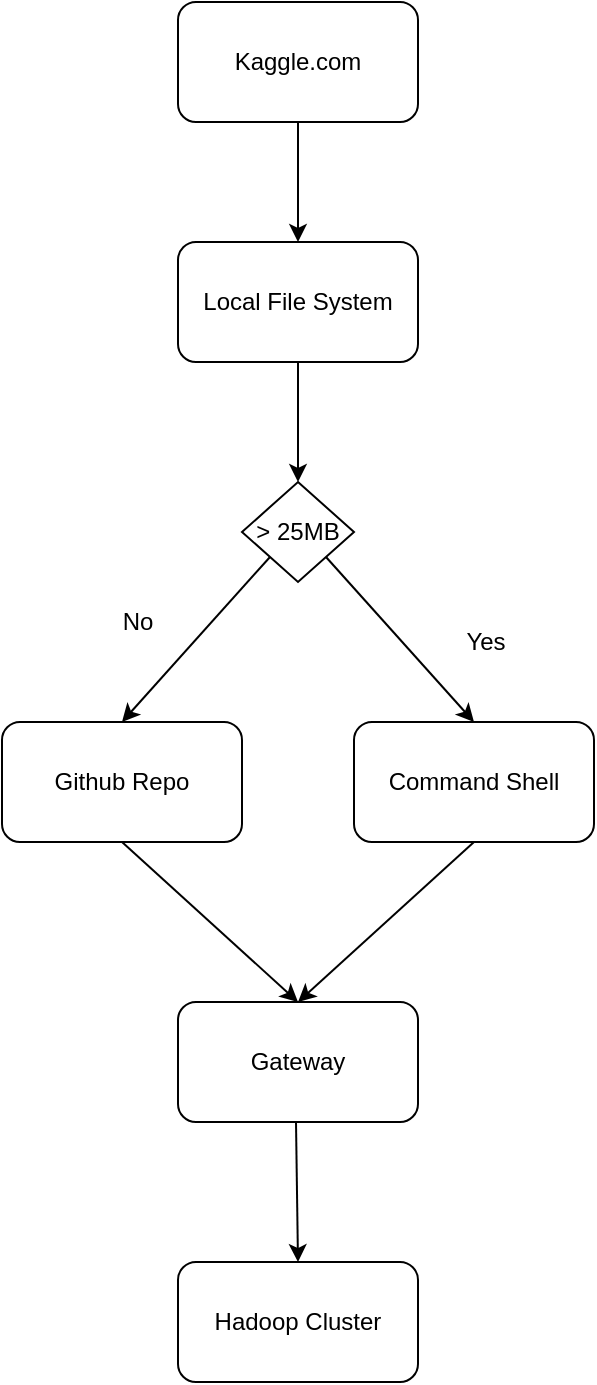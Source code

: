 <mxfile version="14.2.9" type="github">
  <diagram id="C5RBs43oDa-KdzZeNtuy" name="Page-1">
    <mxGraphModel dx="1422" dy="882" grid="1" gridSize="10" guides="1" tooltips="1" connect="1" arrows="1" fold="1" page="1" pageScale="1" pageWidth="827" pageHeight="1169" math="0" shadow="0">
      <root>
        <mxCell id="WIyWlLk6GJQsqaUBKTNV-0" />
        <mxCell id="WIyWlLk6GJQsqaUBKTNV-1" parent="WIyWlLk6GJQsqaUBKTNV-0" />
        <mxCell id="TQAZfeLbTfVpXQj08Lla-17" style="edgeStyle=orthogonalEdgeStyle;rounded=0;orthogonalLoop=1;jettySize=auto;html=1;exitX=0.5;exitY=1;exitDx=0;exitDy=0;entryX=0.5;entryY=0;entryDx=0;entryDy=0;" edge="1" parent="WIyWlLk6GJQsqaUBKTNV-1" source="TQAZfeLbTfVpXQj08Lla-0" target="TQAZfeLbTfVpXQj08Lla-1">
          <mxGeometry relative="1" as="geometry" />
        </mxCell>
        <mxCell id="TQAZfeLbTfVpXQj08Lla-0" value="Kaggle.com" style="rounded=1;whiteSpace=wrap;html=1;" vertex="1" parent="WIyWlLk6GJQsqaUBKTNV-1">
          <mxGeometry x="320" y="30" width="120" height="60" as="geometry" />
        </mxCell>
        <mxCell id="TQAZfeLbTfVpXQj08Lla-18" style="edgeStyle=orthogonalEdgeStyle;rounded=0;orthogonalLoop=1;jettySize=auto;html=1;exitX=0.5;exitY=1;exitDx=0;exitDy=0;entryX=0.5;entryY=0;entryDx=0;entryDy=0;" edge="1" parent="WIyWlLk6GJQsqaUBKTNV-1" source="TQAZfeLbTfVpXQj08Lla-1" target="TQAZfeLbTfVpXQj08Lla-7">
          <mxGeometry relative="1" as="geometry" />
        </mxCell>
        <mxCell id="TQAZfeLbTfVpXQj08Lla-1" value="Local File System" style="rounded=1;whiteSpace=wrap;html=1;" vertex="1" parent="WIyWlLk6GJQsqaUBKTNV-1">
          <mxGeometry x="320" y="150" width="120" height="60" as="geometry" />
        </mxCell>
        <mxCell id="TQAZfeLbTfVpXQj08Lla-2" value="Github Repo" style="rounded=1;whiteSpace=wrap;html=1;" vertex="1" parent="WIyWlLk6GJQsqaUBKTNV-1">
          <mxGeometry x="232" y="390" width="120" height="60" as="geometry" />
        </mxCell>
        <mxCell id="TQAZfeLbTfVpXQj08Lla-3" value="Gateway" style="rounded=1;whiteSpace=wrap;html=1;" vertex="1" parent="WIyWlLk6GJQsqaUBKTNV-1">
          <mxGeometry x="320" y="530" width="120" height="60" as="geometry" />
        </mxCell>
        <mxCell id="TQAZfeLbTfVpXQj08Lla-4" value="Hadoop Cluster" style="rounded=1;whiteSpace=wrap;html=1;" vertex="1" parent="WIyWlLk6GJQsqaUBKTNV-1">
          <mxGeometry x="320" y="660" width="120" height="60" as="geometry" />
        </mxCell>
        <mxCell id="TQAZfeLbTfVpXQj08Lla-7" value="&amp;gt; 25MB" style="rhombus;whiteSpace=wrap;html=1;" vertex="1" parent="WIyWlLk6GJQsqaUBKTNV-1">
          <mxGeometry x="352" y="270" width="56" height="50" as="geometry" />
        </mxCell>
        <mxCell id="TQAZfeLbTfVpXQj08Lla-9" value="" style="endArrow=classic;html=1;exitX=1;exitY=1;exitDx=0;exitDy=0;entryX=0.5;entryY=0;entryDx=0;entryDy=0;" edge="1" parent="WIyWlLk6GJQsqaUBKTNV-1" source="TQAZfeLbTfVpXQj08Lla-7" target="TQAZfeLbTfVpXQj08Lla-11">
          <mxGeometry width="50" height="50" relative="1" as="geometry">
            <mxPoint x="390" y="480" as="sourcePoint" />
            <mxPoint x="520" y="390" as="targetPoint" />
          </mxGeometry>
        </mxCell>
        <mxCell id="TQAZfeLbTfVpXQj08Lla-10" value="" style="endArrow=classic;html=1;exitX=0;exitY=1;exitDx=0;exitDy=0;entryX=0.5;entryY=0;entryDx=0;entryDy=0;" edge="1" parent="WIyWlLk6GJQsqaUBKTNV-1" source="TQAZfeLbTfVpXQj08Lla-7" target="TQAZfeLbTfVpXQj08Lla-2">
          <mxGeometry width="50" height="50" relative="1" as="geometry">
            <mxPoint x="410" y="347.5" as="sourcePoint" />
            <mxPoint x="480" y="400" as="targetPoint" />
          </mxGeometry>
        </mxCell>
        <mxCell id="TQAZfeLbTfVpXQj08Lla-11" value="Command Shell" style="rounded=1;whiteSpace=wrap;html=1;" vertex="1" parent="WIyWlLk6GJQsqaUBKTNV-1">
          <mxGeometry x="408" y="390" width="120" height="60" as="geometry" />
        </mxCell>
        <mxCell id="TQAZfeLbTfVpXQj08Lla-12" value="No" style="text;html=1;strokeColor=none;fillColor=none;align=center;verticalAlign=middle;whiteSpace=wrap;rounded=0;" vertex="1" parent="WIyWlLk6GJQsqaUBKTNV-1">
          <mxGeometry x="280" y="330" width="40" height="20" as="geometry" />
        </mxCell>
        <mxCell id="TQAZfeLbTfVpXQj08Lla-13" value="Yes" style="text;html=1;strokeColor=none;fillColor=none;align=center;verticalAlign=middle;whiteSpace=wrap;rounded=0;" vertex="1" parent="WIyWlLk6GJQsqaUBKTNV-1">
          <mxGeometry x="454" y="340" width="40" height="20" as="geometry" />
        </mxCell>
        <mxCell id="TQAZfeLbTfVpXQj08Lla-21" value="" style="endArrow=classic;html=1;exitX=0.5;exitY=1;exitDx=0;exitDy=0;entryX=0.5;entryY=0;entryDx=0;entryDy=0;" edge="1" parent="WIyWlLk6GJQsqaUBKTNV-1" source="TQAZfeLbTfVpXQj08Lla-2" target="TQAZfeLbTfVpXQj08Lla-3">
          <mxGeometry width="50" height="50" relative="1" as="geometry">
            <mxPoint x="390" y="480" as="sourcePoint" />
            <mxPoint x="440" y="430" as="targetPoint" />
          </mxGeometry>
        </mxCell>
        <mxCell id="TQAZfeLbTfVpXQj08Lla-22" value="" style="endArrow=classic;html=1;exitX=0.5;exitY=1;exitDx=0;exitDy=0;entryX=0.5;entryY=0;entryDx=0;entryDy=0;" edge="1" parent="WIyWlLk6GJQsqaUBKTNV-1" source="TQAZfeLbTfVpXQj08Lla-11" target="TQAZfeLbTfVpXQj08Lla-3">
          <mxGeometry width="50" height="50" relative="1" as="geometry">
            <mxPoint x="390" y="480" as="sourcePoint" />
            <mxPoint x="380" y="490" as="targetPoint" />
          </mxGeometry>
        </mxCell>
        <mxCell id="TQAZfeLbTfVpXQj08Lla-26" value="" style="endArrow=classic;html=1;exitX=0.5;exitY=1;exitDx=0;exitDy=0;entryX=0.5;entryY=0;entryDx=0;entryDy=0;" edge="1" parent="WIyWlLk6GJQsqaUBKTNV-1" target="TQAZfeLbTfVpXQj08Lla-4">
          <mxGeometry width="50" height="50" relative="1" as="geometry">
            <mxPoint x="379" y="590" as="sourcePoint" />
            <mxPoint x="449" y="670" as="targetPoint" />
          </mxGeometry>
        </mxCell>
      </root>
    </mxGraphModel>
  </diagram>
</mxfile>
